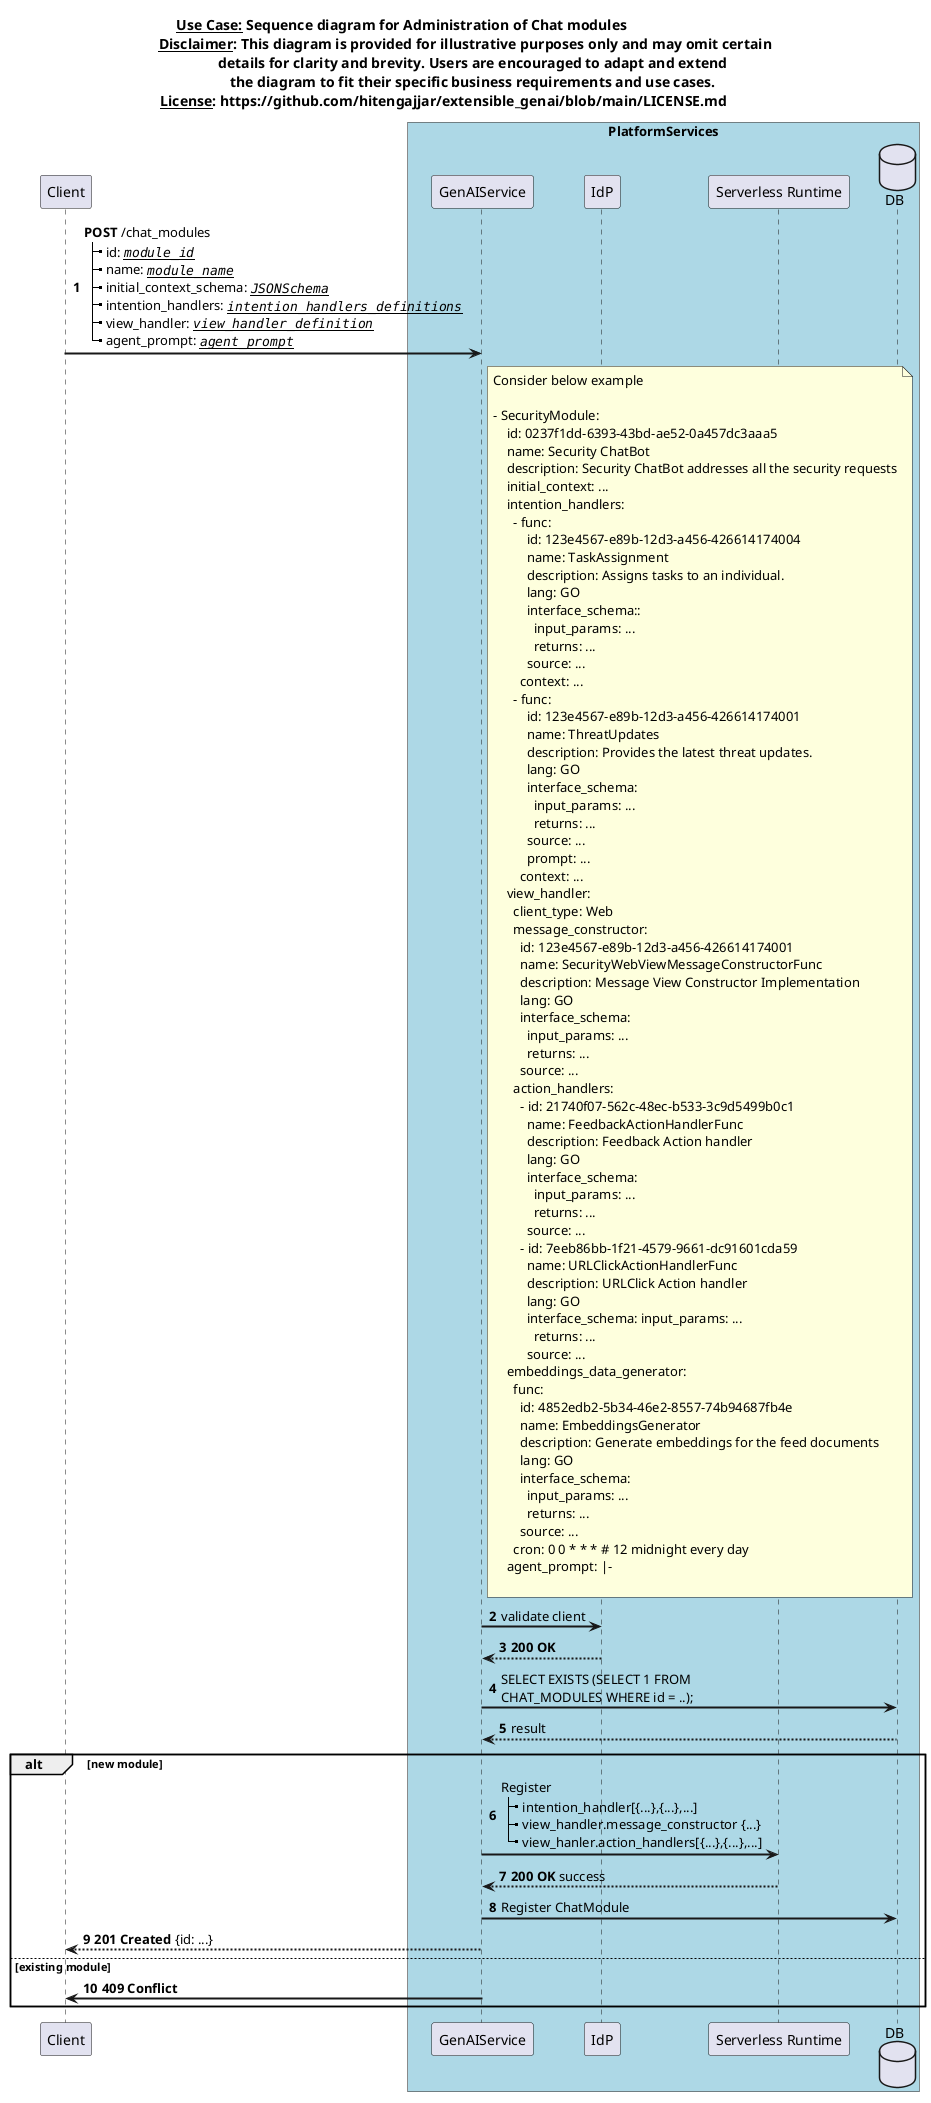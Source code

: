 @startuml

title 
<u>Use Case:</u> Sequence diagram for Administration of Chat modules                                    
<u>Disclaimer</u>: This diagram is provided for illustrative purposes only and may omit certain 
   details for clarity and brevity. Users are encouraged to adapt and extend
   the diagram to fit their specific business requirements and use cases.
<u>License</u>: https://github.com/hitengajjar/extensible_genai/blob/main/LICENSE.md             
End title

autonumber
skinparam ParticipantPadding 20
skinparam BoxPadding 10

skinparam sequenceArrowThickness 2

participant Client as C

box "PlatformServices" #LightBlue 
participant GenAIService as GenAI
participant IdP
participant "Serverless Runtime" as SR
database DB
end box

C -> GenAI: **POST** /chat_modules \n\
|_ id: ""//__module_id__//"" \n\
|_ name: ""//__module_name__//"" \n\
|_ initial_context_schema: ""//__JSONSchema__//"" \n\
|_ intention_handlers: ""//__intention_handlers_definitions__//"" \n\
|_ view_handler: ""//__view_handler_definition__//"" \n\
|_ agent_prompt: ""//__agent_prompt__//""

note right of GenAI
Consider below example

- SecurityModule:
    id: 0237f1dd-6393-43bd-ae52-0a457dc3aaa5
    name: Security ChatBot
    description: Security ChatBot addresses all the security requests
    initial_context: ...
    intention_handlers:
      - func: 
          id: 123e4567-e89b-12d3-a456-426614174004
          name: TaskAssignment
          description: Assigns tasks to an individual.
          lang: GO
          interface_schema::
            input_params: ...
            returns: ...
          source: ...
        context: ...
      - func: 
          id: 123e4567-e89b-12d3-a456-426614174001
          name: ThreatUpdates
          description: Provides the latest threat updates.
          lang: GO
          interface_schema:
            input_params: ...
            returns: ...
          source: ...
          prompt: ...
        context: ...
    view_handler:
      client_type: Web
      message_constructor: 
        id: 123e4567-e89b-12d3-a456-426614174001
        name: SecurityWebViewMessageConstructorFunc
        description: Message View Constructor Implementation
        lang: GO
        interface_schema:
          input_params: ...
          returns: ...
        source: ...
      action_handlers: 
        - id: 21740f07-562c-48ec-b533-3c9d5499b0c1
          name: FeedbackActionHandlerFunc
          description: Feedback Action handler
          lang: GO
          interface_schema:
            input_params: ...
            returns: ...
          source: ...
        - id: 7eeb86bb-1f21-4579-9661-dc91601cda59
          name: URLClickActionHandlerFunc
          description: URLClick Action handler
          lang: GO
          interface_schema: input_params: ...
            returns: ...
          source: ...
    embeddings_data_generator:
      func: 
        id: 4852edb2-5b34-46e2-8557-74b94687fb4e
        name: EmbeddingsGenerator
        description: Generate embeddings for the feed documents
        lang: GO
        interface_schema:
          input_params: ...
          returns: ...
        source: ...
      cron: 0 0 * * * # 12 midnight every day
    agent_prompt: |-
      
end note

GenAI -> IdP: validate client
return **200 OK**

GenAI -> DB: SELECT EXISTS (SELECT 1 FROM \nCHAT_MODULES WHERE id = ..);
return result
Alt new module
  GenAI -> SR: Register \n\
|_ intention_handler[{...},{...},...] \n\
|_ view_handler.message_constructor {...}\n\
|_ view_hanler.action_handlers[{...},{...},...]
  return **200 OK** success
  GenAI -> DB: Register ChatModule
  GenAI --> C: **201 Created** {id: ...}
Else existing module
  GenAI -> C: **409 Conflict**
End

@enduml